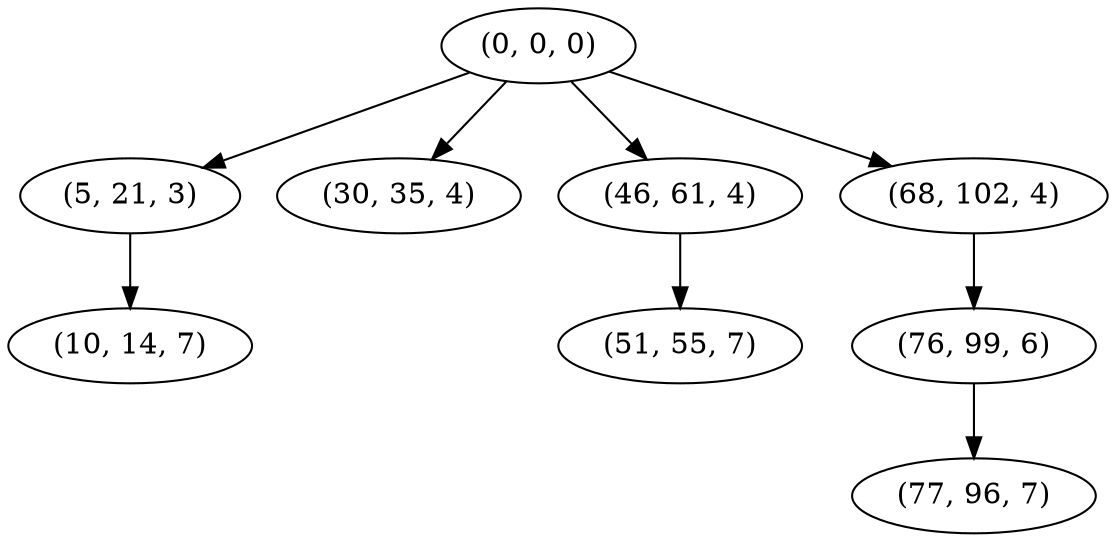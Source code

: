 digraph tree {
    "(0, 0, 0)";
    "(5, 21, 3)";
    "(10, 14, 7)";
    "(30, 35, 4)";
    "(46, 61, 4)";
    "(51, 55, 7)";
    "(68, 102, 4)";
    "(76, 99, 6)";
    "(77, 96, 7)";
    "(0, 0, 0)" -> "(5, 21, 3)";
    "(0, 0, 0)" -> "(30, 35, 4)";
    "(0, 0, 0)" -> "(46, 61, 4)";
    "(0, 0, 0)" -> "(68, 102, 4)";
    "(5, 21, 3)" -> "(10, 14, 7)";
    "(46, 61, 4)" -> "(51, 55, 7)";
    "(68, 102, 4)" -> "(76, 99, 6)";
    "(76, 99, 6)" -> "(77, 96, 7)";
}
